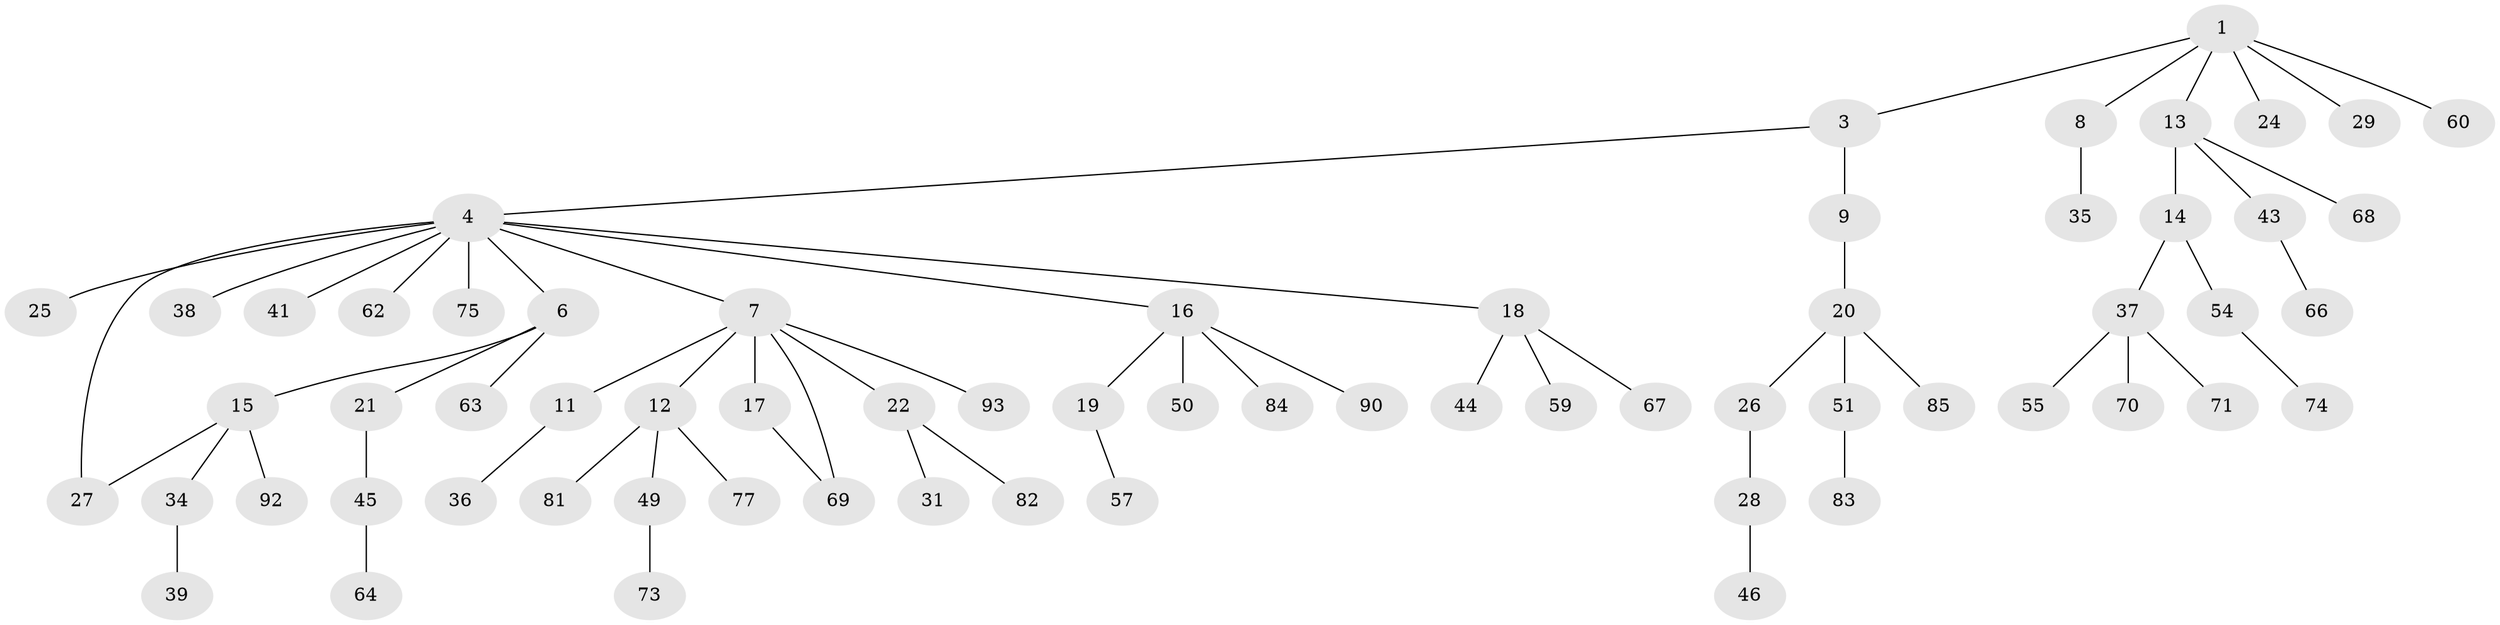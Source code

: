 // Generated by graph-tools (version 1.1) at 2025/23/03/03/25 07:23:35]
// undirected, 66 vertices, 67 edges
graph export_dot {
graph [start="1"]
  node [color=gray90,style=filled];
  1 [super="+2"];
  3;
  4 [super="+5"];
  6 [super="+47"];
  7 [super="+10"];
  8;
  9;
  11 [super="+94"];
  12 [super="+40"];
  13 [super="+33"];
  14;
  15 [super="+48"];
  16 [super="+30"];
  17 [super="+56"];
  18 [super="+32"];
  19 [super="+76"];
  20 [super="+65"];
  21 [super="+23"];
  22 [super="+72"];
  24;
  25;
  26;
  27 [super="+58"];
  28 [super="+52"];
  29;
  31;
  34;
  35;
  36;
  37 [super="+42"];
  38;
  39 [super="+80"];
  41 [super="+91"];
  43;
  44;
  45 [super="+53"];
  46;
  49;
  50;
  51;
  54;
  55 [super="+61"];
  57 [super="+78"];
  59;
  60;
  62;
  63;
  64;
  66;
  67 [super="+89"];
  68 [super="+79"];
  69;
  70;
  71;
  73;
  74;
  75;
  77;
  81;
  82 [super="+87"];
  83 [super="+88"];
  84;
  85 [super="+86"];
  90;
  92 [super="+95"];
  93;
  1 -- 3;
  1 -- 24;
  1 -- 60;
  1 -- 8;
  1 -- 13;
  1 -- 29;
  3 -- 4;
  3 -- 9;
  4 -- 6;
  4 -- 7;
  4 -- 18;
  4 -- 38;
  4 -- 62;
  4 -- 75;
  4 -- 27;
  4 -- 16;
  4 -- 25;
  4 -- 41;
  6 -- 15;
  6 -- 21;
  6 -- 63;
  7 -- 11;
  7 -- 22;
  7 -- 93;
  7 -- 17;
  7 -- 12;
  7 -- 69;
  8 -- 35;
  9 -- 20;
  11 -- 36;
  12 -- 77;
  12 -- 81;
  12 -- 49;
  13 -- 14;
  13 -- 43;
  13 -- 68;
  14 -- 37;
  14 -- 54;
  15 -- 27;
  15 -- 34;
  15 -- 92;
  16 -- 19;
  16 -- 50;
  16 -- 84;
  16 -- 90;
  17 -- 69;
  18 -- 59;
  18 -- 67;
  18 -- 44;
  19 -- 57;
  20 -- 26;
  20 -- 51;
  20 -- 85;
  21 -- 45;
  22 -- 31;
  22 -- 82;
  26 -- 28;
  28 -- 46;
  34 -- 39;
  37 -- 70;
  37 -- 55;
  37 -- 71;
  43 -- 66;
  45 -- 64;
  49 -- 73;
  51 -- 83;
  54 -- 74;
}
